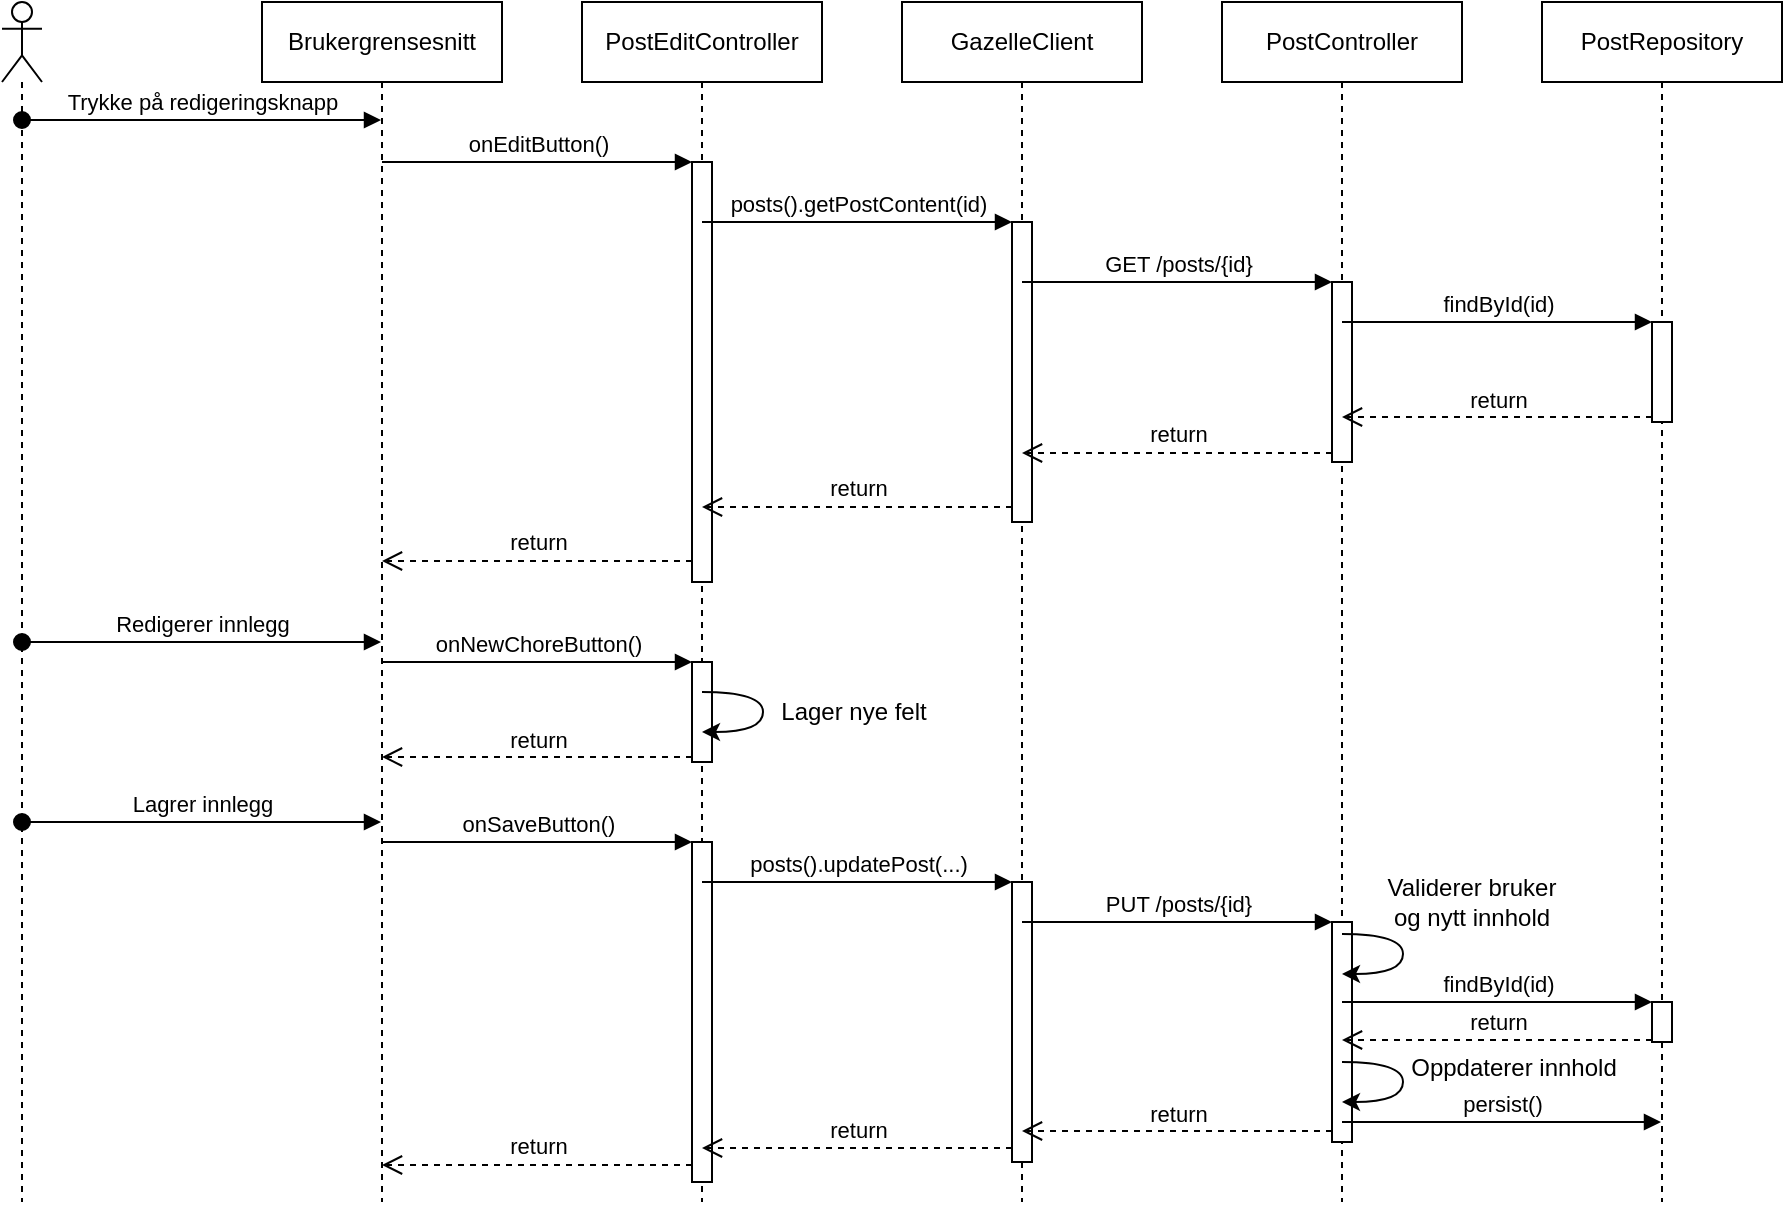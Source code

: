 <mxfile version="13.10.0" type="device"><diagram name="Page-1" id="c4acf3e9-155e-7222-9cf6-157b1a14988f"><mxGraphModel dx="1738" dy="606" grid="1" gridSize="10" guides="1" tooltips="1" connect="1" arrows="1" fold="1" page="1" pageScale="1" pageWidth="850" pageHeight="1100" background="#ffffff" math="0" shadow="0"><root><mxCell id="0"/><mxCell id="1" parent="0"/><mxCell id="mjlp7RZAim4LpkOcsqya-7" value="Brukergrensesnitt" style="shape=umlLifeline;perimeter=lifelinePerimeter;whiteSpace=wrap;html=1;container=1;collapsible=0;recursiveResize=0;outlineConnect=0;" vertex="1" parent="1"><mxGeometry x="40" y="40" width="120" height="600" as="geometry"/></mxCell><mxCell id="mjlp7RZAim4LpkOcsqya-8" value="PostEditController" style="shape=umlLifeline;perimeter=lifelinePerimeter;whiteSpace=wrap;html=1;container=1;collapsible=0;recursiveResize=0;outlineConnect=0;" vertex="1" parent="1"><mxGeometry x="200" y="40" width="120" height="600" as="geometry"/></mxCell><mxCell id="mjlp7RZAim4LpkOcsqya-13" value="" style="html=1;points=[];perimeter=orthogonalPerimeter;" vertex="1" parent="mjlp7RZAim4LpkOcsqya-8"><mxGeometry x="55" y="80" width="10" height="210" as="geometry"/></mxCell><mxCell id="mjlp7RZAim4LpkOcsqya-43" value="" style="html=1;points=[];perimeter=orthogonalPerimeter;" vertex="1" parent="mjlp7RZAim4LpkOcsqya-8"><mxGeometry x="55" y="330" width="10" height="50" as="geometry"/></mxCell><mxCell id="mjlp7RZAim4LpkOcsqya-47" value="" style="html=1;points=[];perimeter=orthogonalPerimeter;" vertex="1" parent="mjlp7RZAim4LpkOcsqya-8"><mxGeometry x="55" y="420" width="10" height="170" as="geometry"/></mxCell><mxCell id="mjlp7RZAim4LpkOcsqya-9" value="GazelleClient" style="shape=umlLifeline;perimeter=lifelinePerimeter;whiteSpace=wrap;html=1;container=1;collapsible=0;recursiveResize=0;outlineConnect=0;" vertex="1" parent="1"><mxGeometry x="360" y="40" width="120" height="600" as="geometry"/></mxCell><mxCell id="mjlp7RZAim4LpkOcsqya-16" value="" style="html=1;points=[];perimeter=orthogonalPerimeter;" vertex="1" parent="mjlp7RZAim4LpkOcsqya-9"><mxGeometry x="55" y="110" width="10" height="150" as="geometry"/></mxCell><mxCell id="mjlp7RZAim4LpkOcsqya-50" value="" style="html=1;points=[];perimeter=orthogonalPerimeter;" vertex="1" parent="mjlp7RZAim4LpkOcsqya-9"><mxGeometry x="55" y="440" width="10" height="140" as="geometry"/></mxCell><mxCell id="mjlp7RZAim4LpkOcsqya-10" value="PostController" style="shape=umlLifeline;perimeter=lifelinePerimeter;whiteSpace=wrap;html=1;container=1;collapsible=0;recursiveResize=0;outlineConnect=0;" vertex="1" parent="1"><mxGeometry x="520" y="40" width="120" height="600" as="geometry"/></mxCell><mxCell id="mjlp7RZAim4LpkOcsqya-20" value="" style="html=1;points=[];perimeter=orthogonalPerimeter;" vertex="1" parent="mjlp7RZAim4LpkOcsqya-10"><mxGeometry x="55" y="140" width="10" height="90" as="geometry"/></mxCell><mxCell id="mjlp7RZAim4LpkOcsqya-53" value="" style="html=1;points=[];perimeter=orthogonalPerimeter;" vertex="1" parent="mjlp7RZAim4LpkOcsqya-10"><mxGeometry x="55" y="460" width="10" height="110" as="geometry"/></mxCell><mxCell id="mjlp7RZAim4LpkOcsqya-64" value="persist()" style="html=1;verticalAlign=bottom;startArrow=none;startFill=0;endArrow=block;startSize=8;" edge="1" parent="mjlp7RZAim4LpkOcsqya-10" target="mjlp7RZAim4LpkOcsqya-11"><mxGeometry width="60" relative="1" as="geometry"><mxPoint x="60" y="560" as="sourcePoint"/><mxPoint x="120" y="560" as="targetPoint"/></mxGeometry></mxCell><mxCell id="mjlp7RZAim4LpkOcsqya-11" value="PostRepository" style="shape=umlLifeline;perimeter=lifelinePerimeter;whiteSpace=wrap;html=1;container=1;collapsible=0;recursiveResize=0;outlineConnect=0;" vertex="1" parent="1"><mxGeometry x="680" y="40" width="120" height="600" as="geometry"/></mxCell><mxCell id="mjlp7RZAim4LpkOcsqya-26" value="" style="html=1;points=[];perimeter=orthogonalPerimeter;" vertex="1" parent="mjlp7RZAim4LpkOcsqya-11"><mxGeometry x="55" y="160" width="10" height="50" as="geometry"/></mxCell><mxCell id="mjlp7RZAim4LpkOcsqya-59" value="" style="html=1;points=[];perimeter=orthogonalPerimeter;" vertex="1" parent="mjlp7RZAim4LpkOcsqya-11"><mxGeometry x="55" y="500" width="10" height="20" as="geometry"/></mxCell><mxCell id="mjlp7RZAim4LpkOcsqya-14" value="onEditButton()" style="html=1;verticalAlign=bottom;endArrow=block;entryX=0;entryY=0;" edge="1" target="mjlp7RZAim4LpkOcsqya-13" parent="1" source="mjlp7RZAim4LpkOcsqya-7"><mxGeometry relative="1" as="geometry"><mxPoint x="185" y="120" as="sourcePoint"/></mxGeometry></mxCell><mxCell id="mjlp7RZAim4LpkOcsqya-15" value="return" style="html=1;verticalAlign=bottom;endArrow=open;dashed=1;endSize=8;exitX=0;exitY=0.95;" edge="1" source="mjlp7RZAim4LpkOcsqya-13" parent="1" target="mjlp7RZAim4LpkOcsqya-7"><mxGeometry relative="1" as="geometry"><mxPoint x="185" y="196" as="targetPoint"/></mxGeometry></mxCell><mxCell id="mjlp7RZAim4LpkOcsqya-17" value="posts().getPostContent(id)" style="html=1;verticalAlign=bottom;endArrow=block;entryX=0;entryY=0;" edge="1" target="mjlp7RZAim4LpkOcsqya-16" parent="1" source="mjlp7RZAim4LpkOcsqya-8"><mxGeometry relative="1" as="geometry"><mxPoint x="345" y="160" as="sourcePoint"/></mxGeometry></mxCell><mxCell id="mjlp7RZAim4LpkOcsqya-18" value="return" style="html=1;verticalAlign=bottom;endArrow=open;dashed=1;endSize=8;exitX=0;exitY=0.95;" edge="1" source="mjlp7RZAim4LpkOcsqya-16" parent="1" target="mjlp7RZAim4LpkOcsqya-8"><mxGeometry relative="1" as="geometry"><mxPoint x="345" y="236" as="targetPoint"/></mxGeometry></mxCell><mxCell id="mjlp7RZAim4LpkOcsqya-21" value="GET /posts/{id}" style="html=1;verticalAlign=bottom;endArrow=block;entryX=0;entryY=0;" edge="1" target="mjlp7RZAim4LpkOcsqya-20" parent="1" source="mjlp7RZAim4LpkOcsqya-9"><mxGeometry relative="1" as="geometry"><mxPoint x="505" y="180" as="sourcePoint"/></mxGeometry></mxCell><mxCell id="mjlp7RZAim4LpkOcsqya-22" value="return" style="html=1;verticalAlign=bottom;endArrow=open;dashed=1;endSize=8;exitX=0;exitY=0.95;" edge="1" source="mjlp7RZAim4LpkOcsqya-20" parent="1" target="mjlp7RZAim4LpkOcsqya-9"><mxGeometry relative="1" as="geometry"><mxPoint x="505" y="256" as="targetPoint"/></mxGeometry></mxCell><mxCell id="mjlp7RZAim4LpkOcsqya-27" value="findById(id)" style="html=1;verticalAlign=bottom;endArrow=block;entryX=0;entryY=0;" edge="1" target="mjlp7RZAim4LpkOcsqya-26" parent="1" source="mjlp7RZAim4LpkOcsqya-10"><mxGeometry relative="1" as="geometry"><mxPoint x="665" y="200" as="sourcePoint"/></mxGeometry></mxCell><mxCell id="mjlp7RZAim4LpkOcsqya-28" value="return" style="html=1;verticalAlign=bottom;endArrow=open;dashed=1;endSize=8;exitX=0;exitY=0.95;" edge="1" source="mjlp7RZAim4LpkOcsqya-26" parent="1" target="mjlp7RZAim4LpkOcsqya-10"><mxGeometry relative="1" as="geometry"><mxPoint x="665" y="276" as="targetPoint"/></mxGeometry></mxCell><mxCell id="mjlp7RZAim4LpkOcsqya-29" value="" style="shape=umlLifeline;participant=umlActor;perimeter=lifelinePerimeter;whiteSpace=wrap;html=1;container=1;collapsible=0;recursiveResize=0;verticalAlign=top;spacingTop=36;outlineConnect=0;" vertex="1" parent="1"><mxGeometry x="-90" y="40" width="20" height="600" as="geometry"/></mxCell><mxCell id="mjlp7RZAim4LpkOcsqya-31" value="Redigerer innlegg" style="html=1;verticalAlign=bottom;startArrow=oval;startFill=1;endArrow=block;startSize=8;" edge="1" parent="mjlp7RZAim4LpkOcsqya-29" target="mjlp7RZAim4LpkOcsqya-7"><mxGeometry width="60" relative="1" as="geometry"><mxPoint x="10" y="320" as="sourcePoint"/><mxPoint x="70" y="320" as="targetPoint"/></mxGeometry></mxCell><mxCell id="mjlp7RZAim4LpkOcsqya-46" value="Lagrer innlegg" style="html=1;verticalAlign=bottom;startArrow=oval;startFill=1;endArrow=block;startSize=8;" edge="1" parent="mjlp7RZAim4LpkOcsqya-29" target="mjlp7RZAim4LpkOcsqya-7"><mxGeometry width="60" relative="1" as="geometry"><mxPoint x="10" y="410" as="sourcePoint"/><mxPoint x="70" y="410" as="targetPoint"/></mxGeometry></mxCell><mxCell id="mjlp7RZAim4LpkOcsqya-30" value="Trykke på redigeringsknapp" style="html=1;verticalAlign=bottom;startArrow=oval;startFill=1;endArrow=block;startSize=8;" edge="1" parent="1" target="mjlp7RZAim4LpkOcsqya-7"><mxGeometry width="60" relative="1" as="geometry"><mxPoint x="-80" y="99" as="sourcePoint"/><mxPoint x="40" y="110" as="targetPoint"/></mxGeometry></mxCell><mxCell id="mjlp7RZAim4LpkOcsqya-38" value="" style="curved=1;endArrow=classic;html=1;" edge="1" parent="1"><mxGeometry width="50" height="50" relative="1" as="geometry"><mxPoint x="260" y="385" as="sourcePoint"/><mxPoint x="260" y="405" as="targetPoint"/><Array as="points"><mxPoint x="290.5" y="385"/><mxPoint x="290.5" y="405"/></Array></mxGeometry></mxCell><mxCell id="mjlp7RZAim4LpkOcsqya-42" value="Lager nye felt" style="text;html=1;strokeColor=none;fillColor=none;align=center;verticalAlign=middle;whiteSpace=wrap;rounded=0;" vertex="1" parent="1"><mxGeometry x="290.5" y="385" width="90" height="20" as="geometry"/></mxCell><mxCell id="mjlp7RZAim4LpkOcsqya-44" value="onNewChoreButton()" style="html=1;verticalAlign=bottom;endArrow=block;entryX=0;entryY=0;" edge="1" target="mjlp7RZAim4LpkOcsqya-43" parent="1" source="mjlp7RZAim4LpkOcsqya-7"><mxGeometry relative="1" as="geometry"><mxPoint x="185" y="370" as="sourcePoint"/></mxGeometry></mxCell><mxCell id="mjlp7RZAim4LpkOcsqya-45" value="return" style="html=1;verticalAlign=bottom;endArrow=open;dashed=1;endSize=8;exitX=0;exitY=0.95;" edge="1" source="mjlp7RZAim4LpkOcsqya-43" parent="1" target="mjlp7RZAim4LpkOcsqya-7"><mxGeometry relative="1" as="geometry"><mxPoint x="185" y="446" as="targetPoint"/></mxGeometry></mxCell><mxCell id="mjlp7RZAim4LpkOcsqya-48" value="onSaveButton()" style="html=1;verticalAlign=bottom;endArrow=block;entryX=0;entryY=0;" edge="1" target="mjlp7RZAim4LpkOcsqya-47" parent="1" source="mjlp7RZAim4LpkOcsqya-7"><mxGeometry relative="1" as="geometry"><mxPoint x="185" y="460" as="sourcePoint"/></mxGeometry></mxCell><mxCell id="mjlp7RZAim4LpkOcsqya-49" value="return" style="html=1;verticalAlign=bottom;endArrow=open;dashed=1;endSize=8;exitX=0;exitY=0.95;" edge="1" source="mjlp7RZAim4LpkOcsqya-47" parent="1" target="mjlp7RZAim4LpkOcsqya-7"><mxGeometry relative="1" as="geometry"><mxPoint x="185" y="536" as="targetPoint"/></mxGeometry></mxCell><mxCell id="mjlp7RZAim4LpkOcsqya-52" value="return" style="html=1;verticalAlign=bottom;endArrow=open;dashed=1;endSize=8;exitX=0;exitY=0.95;" edge="1" source="mjlp7RZAim4LpkOcsqya-50" parent="1" target="mjlp7RZAim4LpkOcsqya-8"><mxGeometry relative="1" as="geometry"><mxPoint x="345" y="546" as="targetPoint"/></mxGeometry></mxCell><mxCell id="mjlp7RZAim4LpkOcsqya-51" value="posts().updatePost(...)" style="html=1;verticalAlign=bottom;endArrow=block;entryX=0;entryY=0;" edge="1" target="mjlp7RZAim4LpkOcsqya-50" parent="1" source="mjlp7RZAim4LpkOcsqya-8"><mxGeometry relative="1" as="geometry"><mxPoint x="345" y="470" as="sourcePoint"/></mxGeometry></mxCell><mxCell id="mjlp7RZAim4LpkOcsqya-54" value="PUT /posts/{id}" style="html=1;verticalAlign=bottom;endArrow=block;entryX=0;entryY=0;" edge="1" target="mjlp7RZAim4LpkOcsqya-53" parent="1" source="mjlp7RZAim4LpkOcsqya-9"><mxGeometry relative="1" as="geometry"><mxPoint x="505" y="500" as="sourcePoint"/></mxGeometry></mxCell><mxCell id="mjlp7RZAim4LpkOcsqya-55" value="return" style="html=1;verticalAlign=bottom;endArrow=open;dashed=1;endSize=8;exitX=0;exitY=0.95;" edge="1" source="mjlp7RZAim4LpkOcsqya-53" parent="1" target="mjlp7RZAim4LpkOcsqya-9"><mxGeometry relative="1" as="geometry"><mxPoint x="505" y="576" as="targetPoint"/></mxGeometry></mxCell><mxCell id="mjlp7RZAim4LpkOcsqya-57" value="" style="curved=1;endArrow=classic;html=1;" edge="1" parent="1"><mxGeometry width="50" height="50" relative="1" as="geometry"><mxPoint x="580" y="506" as="sourcePoint"/><mxPoint x="580" y="526" as="targetPoint"/><Array as="points"><mxPoint x="610.5" y="506"/><mxPoint x="610.5" y="526"/></Array></mxGeometry></mxCell><mxCell id="mjlp7RZAim4LpkOcsqya-58" value="Validerer bruker og nytt innhold" style="text;html=1;strokeColor=none;fillColor=none;align=center;verticalAlign=middle;whiteSpace=wrap;rounded=0;" vertex="1" parent="1"><mxGeometry x="600" y="470" width="90" height="40" as="geometry"/></mxCell><mxCell id="mjlp7RZAim4LpkOcsqya-60" value="findById(id)" style="html=1;verticalAlign=bottom;endArrow=block;entryX=0;entryY=0;" edge="1" target="mjlp7RZAim4LpkOcsqya-59" parent="1" source="mjlp7RZAim4LpkOcsqya-10"><mxGeometry relative="1" as="geometry"><mxPoint x="665" y="500" as="sourcePoint"/></mxGeometry></mxCell><mxCell id="mjlp7RZAim4LpkOcsqya-61" value="return" style="html=1;verticalAlign=bottom;endArrow=open;dashed=1;endSize=8;exitX=0;exitY=0.95;" edge="1" source="mjlp7RZAim4LpkOcsqya-59" parent="1" target="mjlp7RZAim4LpkOcsqya-10"><mxGeometry relative="1" as="geometry"><mxPoint x="665" y="576" as="targetPoint"/></mxGeometry></mxCell><mxCell id="mjlp7RZAim4LpkOcsqya-62" value="" style="curved=1;endArrow=classic;html=1;" edge="1" parent="1"><mxGeometry width="50" height="50" relative="1" as="geometry"><mxPoint x="580" y="570.0" as="sourcePoint"/><mxPoint x="580" y="590.0" as="targetPoint"/><Array as="points"><mxPoint x="610.5" y="570"/><mxPoint x="610.5" y="590"/></Array></mxGeometry></mxCell><mxCell id="mjlp7RZAim4LpkOcsqya-63" value="Oppdaterer innhold" style="text;html=1;strokeColor=none;fillColor=none;align=center;verticalAlign=middle;whiteSpace=wrap;rounded=0;" vertex="1" parent="1"><mxGeometry x="610.5" y="563" width="109.5" height="20" as="geometry"/></mxCell></root></mxGraphModel></diagram></mxfile>